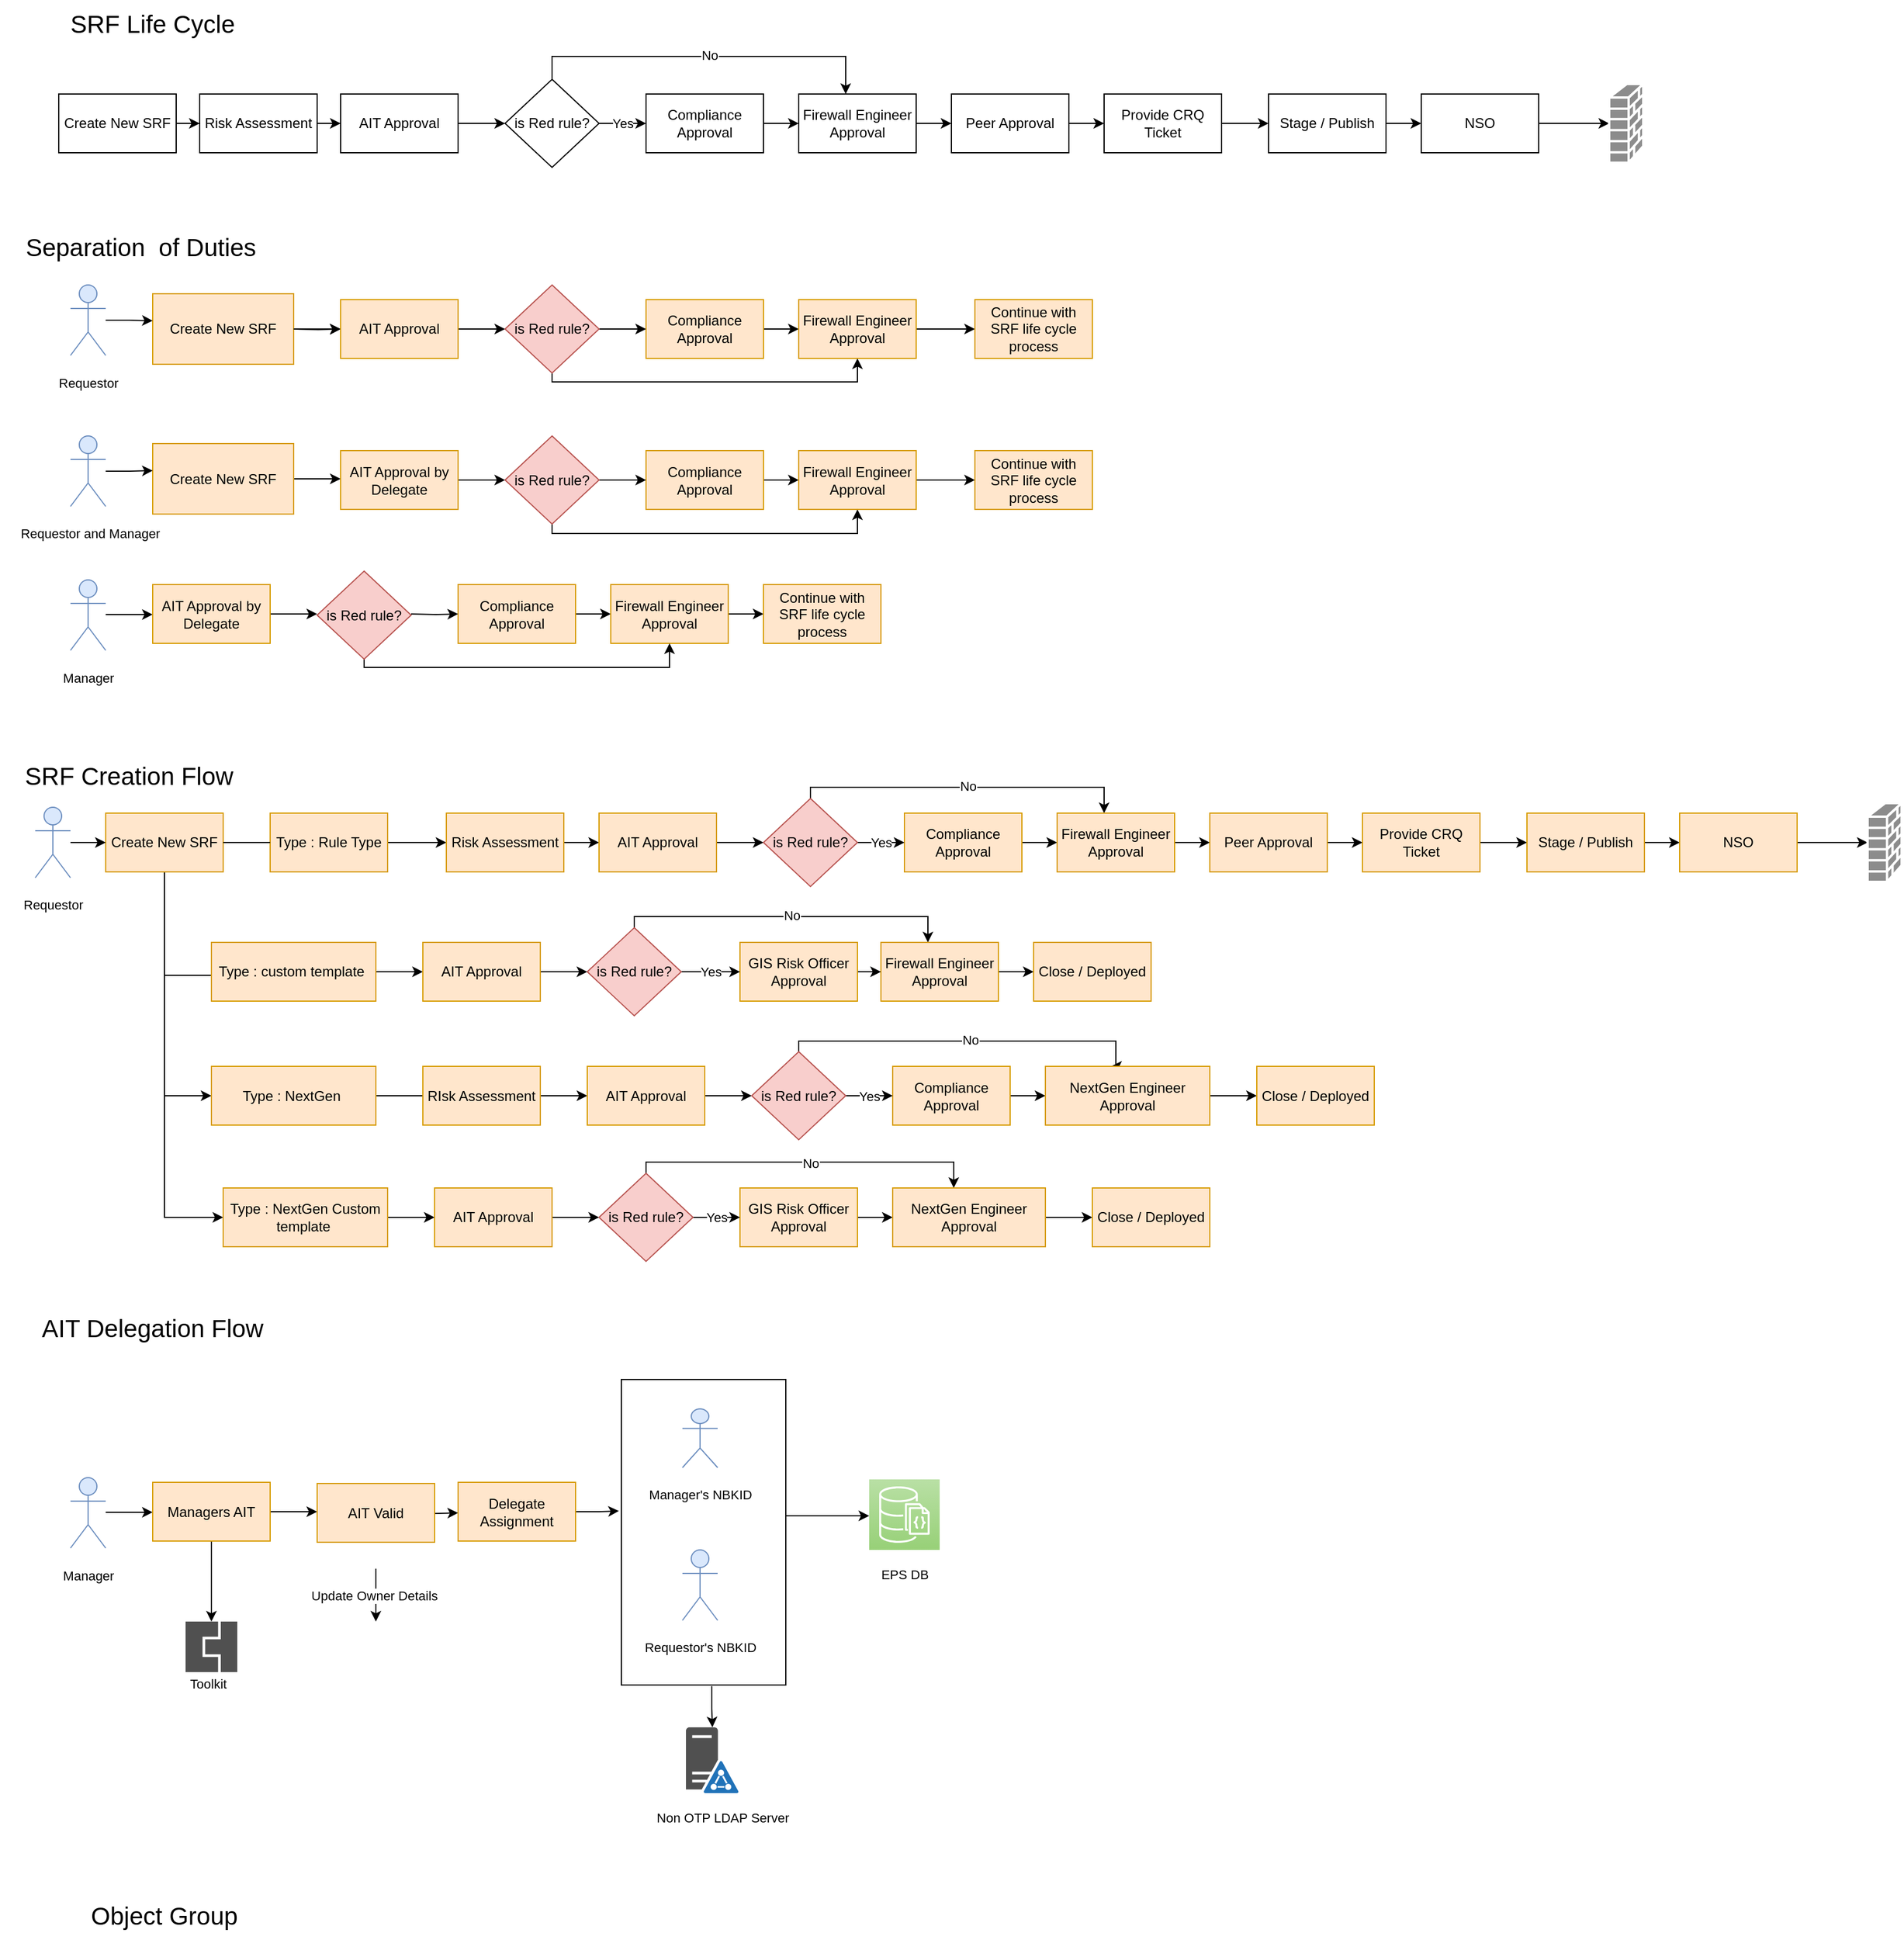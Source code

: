 <mxfile version="17.4.6" type="github">
  <diagram id="t3gU_UeMW9G3tFnKC1mk" name="Page-1">
    <mxGraphModel dx="1426" dy="689" grid="1" gridSize="10" guides="1" tooltips="1" connect="1" arrows="1" fold="1" page="1" pageScale="1" pageWidth="850" pageHeight="1100" math="0" shadow="0">
      <root>
        <mxCell id="0" />
        <mxCell id="1" parent="0" />
        <mxCell id="zmJZRS2p5SanOkIgBzwA-6" style="edgeStyle=orthogonalEdgeStyle;rounded=0;orthogonalLoop=1;jettySize=auto;html=1;" parent="1" source="zmJZRS2p5SanOkIgBzwA-1" target="zmJZRS2p5SanOkIgBzwA-2" edge="1">
          <mxGeometry relative="1" as="geometry" />
        </mxCell>
        <mxCell id="zmJZRS2p5SanOkIgBzwA-1" value="Create New SRF" style="rounded=0;whiteSpace=wrap;html=1;" parent="1" vertex="1">
          <mxGeometry x="60" y="160" width="100" height="50" as="geometry" />
        </mxCell>
        <mxCell id="zmJZRS2p5SanOkIgBzwA-7" style="edgeStyle=orthogonalEdgeStyle;rounded=0;orthogonalLoop=1;jettySize=auto;html=1;" parent="1" source="zmJZRS2p5SanOkIgBzwA-2" target="zmJZRS2p5SanOkIgBzwA-3" edge="1">
          <mxGeometry relative="1" as="geometry" />
        </mxCell>
        <mxCell id="zmJZRS2p5SanOkIgBzwA-2" value="Risk Assessment" style="rounded=0;whiteSpace=wrap;html=1;" parent="1" vertex="1">
          <mxGeometry x="180" y="160" width="100" height="50" as="geometry" />
        </mxCell>
        <mxCell id="zmJZRS2p5SanOkIgBzwA-8" style="edgeStyle=orthogonalEdgeStyle;rounded=0;orthogonalLoop=1;jettySize=auto;html=1;entryX=0;entryY=0.5;entryDx=0;entryDy=0;" parent="1" source="zmJZRS2p5SanOkIgBzwA-3" target="zmJZRS2p5SanOkIgBzwA-5" edge="1">
          <mxGeometry relative="1" as="geometry" />
        </mxCell>
        <mxCell id="zmJZRS2p5SanOkIgBzwA-3" value="AIT Approval" style="rounded=0;whiteSpace=wrap;html=1;" parent="1" vertex="1">
          <mxGeometry x="300" y="160" width="100" height="50" as="geometry" />
        </mxCell>
        <mxCell id="zmJZRS2p5SanOkIgBzwA-11" style="edgeStyle=orthogonalEdgeStyle;rounded=0;orthogonalLoop=1;jettySize=auto;html=1;entryX=0;entryY=0.5;entryDx=0;entryDy=0;" parent="1" source="zmJZRS2p5SanOkIgBzwA-4" target="zmJZRS2p5SanOkIgBzwA-10" edge="1">
          <mxGeometry relative="1" as="geometry" />
        </mxCell>
        <mxCell id="zmJZRS2p5SanOkIgBzwA-4" value="Compliance Approval" style="rounded=0;whiteSpace=wrap;html=1;" parent="1" vertex="1">
          <mxGeometry x="560" y="160" width="100" height="50" as="geometry" />
        </mxCell>
        <mxCell id="zmJZRS2p5SanOkIgBzwA-9" value="Yes" style="edgeStyle=orthogonalEdgeStyle;rounded=0;orthogonalLoop=1;jettySize=auto;html=1;entryX=0;entryY=0.5;entryDx=0;entryDy=0;" parent="1" source="zmJZRS2p5SanOkIgBzwA-5" target="zmJZRS2p5SanOkIgBzwA-4" edge="1">
          <mxGeometry relative="1" as="geometry" />
        </mxCell>
        <mxCell id="Q123pR5R-Ik9AYbAvbdh-17" style="edgeStyle=orthogonalEdgeStyle;rounded=0;orthogonalLoop=1;jettySize=auto;html=1;entryX=0.4;entryY=0;entryDx=0;entryDy=0;entryPerimeter=0;fontSize=11;" edge="1" parent="1" source="zmJZRS2p5SanOkIgBzwA-5" target="zmJZRS2p5SanOkIgBzwA-10">
          <mxGeometry relative="1" as="geometry">
            <Array as="points">
              <mxPoint x="480" y="128" />
              <mxPoint x="730" y="128" />
            </Array>
          </mxGeometry>
        </mxCell>
        <mxCell id="Q123pR5R-Ik9AYbAvbdh-18" value="No" style="edgeLabel;html=1;align=center;verticalAlign=middle;resizable=0;points=[];fontSize=11;" vertex="1" connectable="0" parent="Q123pR5R-Ik9AYbAvbdh-17">
          <mxGeometry x="0.012" y="1" relative="1" as="geometry">
            <mxPoint x="1" as="offset" />
          </mxGeometry>
        </mxCell>
        <mxCell id="zmJZRS2p5SanOkIgBzwA-5" value="is Red rule?" style="rhombus;whiteSpace=wrap;html=1;" parent="1" vertex="1">
          <mxGeometry x="440" y="147.5" width="80" height="75" as="geometry" />
        </mxCell>
        <mxCell id="zmJZRS2p5SanOkIgBzwA-13" style="edgeStyle=orthogonalEdgeStyle;rounded=0;orthogonalLoop=1;jettySize=auto;html=1;entryX=0;entryY=0.5;entryDx=0;entryDy=0;" parent="1" source="zmJZRS2p5SanOkIgBzwA-10" target="zmJZRS2p5SanOkIgBzwA-12" edge="1">
          <mxGeometry relative="1" as="geometry" />
        </mxCell>
        <mxCell id="zmJZRS2p5SanOkIgBzwA-10" value="Firewall Engineer Approval" style="rounded=0;whiteSpace=wrap;html=1;" parent="1" vertex="1">
          <mxGeometry x="690" y="160" width="100" height="50" as="geometry" />
        </mxCell>
        <mxCell id="zmJZRS2p5SanOkIgBzwA-19" style="edgeStyle=orthogonalEdgeStyle;rounded=0;orthogonalLoop=1;jettySize=auto;html=1;" parent="1" source="zmJZRS2p5SanOkIgBzwA-12" target="zmJZRS2p5SanOkIgBzwA-14" edge="1">
          <mxGeometry relative="1" as="geometry" />
        </mxCell>
        <mxCell id="zmJZRS2p5SanOkIgBzwA-12" value="Peer Approval" style="rounded=0;whiteSpace=wrap;html=1;" parent="1" vertex="1">
          <mxGeometry x="820" y="160" width="100" height="50" as="geometry" />
        </mxCell>
        <mxCell id="zmJZRS2p5SanOkIgBzwA-20" style="edgeStyle=orthogonalEdgeStyle;rounded=0;orthogonalLoop=1;jettySize=auto;html=1;entryX=0;entryY=0.5;entryDx=0;entryDy=0;" parent="1" source="zmJZRS2p5SanOkIgBzwA-14" target="zmJZRS2p5SanOkIgBzwA-15" edge="1">
          <mxGeometry relative="1" as="geometry" />
        </mxCell>
        <mxCell id="zmJZRS2p5SanOkIgBzwA-14" value="Provide CRQ Ticket" style="rounded=0;whiteSpace=wrap;html=1;" parent="1" vertex="1">
          <mxGeometry x="950" y="160" width="100" height="50" as="geometry" />
        </mxCell>
        <mxCell id="zmJZRS2p5SanOkIgBzwA-21" style="edgeStyle=orthogonalEdgeStyle;rounded=0;orthogonalLoop=1;jettySize=auto;html=1;" parent="1" source="zmJZRS2p5SanOkIgBzwA-15" target="zmJZRS2p5SanOkIgBzwA-16" edge="1">
          <mxGeometry relative="1" as="geometry" />
        </mxCell>
        <mxCell id="zmJZRS2p5SanOkIgBzwA-15" value="Stage / Publish" style="rounded=0;whiteSpace=wrap;html=1;" parent="1" vertex="1">
          <mxGeometry x="1090" y="160" width="100" height="50" as="geometry" />
        </mxCell>
        <mxCell id="zmJZRS2p5SanOkIgBzwA-18" style="edgeStyle=orthogonalEdgeStyle;rounded=0;orthogonalLoop=1;jettySize=auto;html=1;" parent="1" source="zmJZRS2p5SanOkIgBzwA-16" target="zmJZRS2p5SanOkIgBzwA-17" edge="1">
          <mxGeometry relative="1" as="geometry" />
        </mxCell>
        <mxCell id="zmJZRS2p5SanOkIgBzwA-16" value="NSO" style="rounded=0;whiteSpace=wrap;html=1;" parent="1" vertex="1">
          <mxGeometry x="1220" y="160" width="100" height="50" as="geometry" />
        </mxCell>
        <mxCell id="zmJZRS2p5SanOkIgBzwA-17" value="" style="shape=mxgraph.cisco.security.firewall;sketch=0;html=1;pointerEvents=1;dashed=0;fillColor=#8C8C8C;strokeColor=#ffffff;strokeWidth=2;verticalLabelPosition=bottom;verticalAlign=top;align=center;outlineConnect=0;" parent="1" vertex="1">
          <mxGeometry x="1380" y="151.5" width="29" height="67" as="geometry" />
        </mxCell>
        <mxCell id="Q123pR5R-Ik9AYbAvbdh-16" style="edgeStyle=orthogonalEdgeStyle;rounded=0;orthogonalLoop=1;jettySize=auto;html=1;fontSize=11;" edge="1" parent="1" source="Q123pR5R-Ik9AYbAvbdh-1">
          <mxGeometry relative="1" as="geometry">
            <mxPoint x="300" y="360" as="targetPoint" />
          </mxGeometry>
        </mxCell>
        <mxCell id="Q123pR5R-Ik9AYbAvbdh-1" value="Create New SRF" style="rounded=0;whiteSpace=wrap;html=1;fillColor=#ffe6cc;strokeColor=#d79b00;" vertex="1" parent="1">
          <mxGeometry x="140" y="330" width="120" height="60" as="geometry" />
        </mxCell>
        <mxCell id="Q123pR5R-Ik9AYbAvbdh-2" value="Separation&amp;nbsp; of Duties" style="text;html=1;strokeColor=none;fillColor=none;align=center;verticalAlign=middle;whiteSpace=wrap;rounded=0;fontSize=21;" vertex="1" parent="1">
          <mxGeometry x="20" y="270" width="220" height="40" as="geometry" />
        </mxCell>
        <mxCell id="Q123pR5R-Ik9AYbAvbdh-6" style="edgeStyle=orthogonalEdgeStyle;rounded=0;orthogonalLoop=1;jettySize=auto;html=1;entryX=0;entryY=0.383;entryDx=0;entryDy=0;entryPerimeter=0;fontSize=11;" edge="1" parent="1" source="Q123pR5R-Ik9AYbAvbdh-3" target="Q123pR5R-Ik9AYbAvbdh-1">
          <mxGeometry relative="1" as="geometry" />
        </mxCell>
        <mxCell id="Q123pR5R-Ik9AYbAvbdh-3" value="&lt;font style=&quot;font-size: 11px&quot;&gt;Requestor&lt;/font&gt;" style="shape=umlActor;verticalLabelPosition=bottom;verticalAlign=top;html=1;outlineConnect=0;fontSize=21;fillColor=#dae8fc;strokeColor=#6c8ebf;" vertex="1" parent="1">
          <mxGeometry x="70" y="322.5" width="30" height="60" as="geometry" />
        </mxCell>
        <mxCell id="Q123pR5R-Ik9AYbAvbdh-15" style="edgeStyle=orthogonalEdgeStyle;rounded=0;orthogonalLoop=1;jettySize=auto;html=1;entryX=0;entryY=0.5;entryDx=0;entryDy=0;fontSize=11;" edge="1" parent="1" target="Q123pR5R-Ik9AYbAvbdh-9">
          <mxGeometry relative="1" as="geometry">
            <mxPoint x="260" y="360" as="sourcePoint" />
          </mxGeometry>
        </mxCell>
        <mxCell id="Q123pR5R-Ik9AYbAvbdh-8" style="edgeStyle=orthogonalEdgeStyle;rounded=0;orthogonalLoop=1;jettySize=auto;html=1;entryX=0;entryY=0.5;entryDx=0;entryDy=0;" edge="1" parent="1" source="Q123pR5R-Ik9AYbAvbdh-9" target="Q123pR5R-Ik9AYbAvbdh-13">
          <mxGeometry relative="1" as="geometry" />
        </mxCell>
        <mxCell id="Q123pR5R-Ik9AYbAvbdh-9" value="AIT Approval" style="rounded=0;whiteSpace=wrap;html=1;fillColor=#ffe6cc;strokeColor=#d79b00;" vertex="1" parent="1">
          <mxGeometry x="300" y="335" width="100" height="50" as="geometry" />
        </mxCell>
        <mxCell id="Q123pR5R-Ik9AYbAvbdh-10" style="edgeStyle=orthogonalEdgeStyle;rounded=0;orthogonalLoop=1;jettySize=auto;html=1;entryX=0;entryY=0.5;entryDx=0;entryDy=0;" edge="1" parent="1" source="Q123pR5R-Ik9AYbAvbdh-11" target="Q123pR5R-Ik9AYbAvbdh-14">
          <mxGeometry relative="1" as="geometry" />
        </mxCell>
        <mxCell id="Q123pR5R-Ik9AYbAvbdh-11" value="Compliance Approval" style="rounded=0;whiteSpace=wrap;html=1;fillColor=#ffe6cc;strokeColor=#d79b00;" vertex="1" parent="1">
          <mxGeometry x="560" y="335" width="100" height="50" as="geometry" />
        </mxCell>
        <mxCell id="Q123pR5R-Ik9AYbAvbdh-12" style="edgeStyle=orthogonalEdgeStyle;rounded=0;orthogonalLoop=1;jettySize=auto;html=1;entryX=0;entryY=0.5;entryDx=0;entryDy=0;" edge="1" parent="1" source="Q123pR5R-Ik9AYbAvbdh-13" target="Q123pR5R-Ik9AYbAvbdh-11">
          <mxGeometry relative="1" as="geometry" />
        </mxCell>
        <mxCell id="Q123pR5R-Ik9AYbAvbdh-56" style="edgeStyle=orthogonalEdgeStyle;rounded=0;orthogonalLoop=1;jettySize=auto;html=1;entryX=0.5;entryY=1;entryDx=0;entryDy=0;fontSize=11;" edge="1" parent="1" source="Q123pR5R-Ik9AYbAvbdh-13" target="Q123pR5R-Ik9AYbAvbdh-14">
          <mxGeometry relative="1" as="geometry">
            <Array as="points">
              <mxPoint x="480" y="405" />
              <mxPoint x="740" y="405" />
            </Array>
          </mxGeometry>
        </mxCell>
        <mxCell id="Q123pR5R-Ik9AYbAvbdh-13" value="is Red rule?" style="rhombus;whiteSpace=wrap;html=1;fillColor=#f8cecc;strokeColor=#b85450;" vertex="1" parent="1">
          <mxGeometry x="440" y="322.5" width="80" height="75" as="geometry" />
        </mxCell>
        <mxCell id="Q123pR5R-Ik9AYbAvbdh-21" value="" style="edgeStyle=orthogonalEdgeStyle;rounded=0;orthogonalLoop=1;jettySize=auto;html=1;fontSize=11;" edge="1" parent="1" source="Q123pR5R-Ik9AYbAvbdh-14" target="Q123pR5R-Ik9AYbAvbdh-20">
          <mxGeometry relative="1" as="geometry" />
        </mxCell>
        <mxCell id="Q123pR5R-Ik9AYbAvbdh-14" value="Firewall Engineer Approval" style="rounded=0;whiteSpace=wrap;html=1;fillColor=#ffe6cc;strokeColor=#d79b00;" vertex="1" parent="1">
          <mxGeometry x="690" y="335" width="100" height="50" as="geometry" />
        </mxCell>
        <mxCell id="Q123pR5R-Ik9AYbAvbdh-20" value="Continue with SRF life cycle process" style="whiteSpace=wrap;html=1;rounded=0;fillColor=#ffe6cc;strokeColor=#d79b00;" vertex="1" parent="1">
          <mxGeometry x="840" y="335" width="100" height="50" as="geometry" />
        </mxCell>
        <mxCell id="Q123pR5R-Ik9AYbAvbdh-22" style="edgeStyle=orthogonalEdgeStyle;rounded=0;orthogonalLoop=1;jettySize=auto;html=1;fontSize=11;" edge="1" parent="1" source="Q123pR5R-Ik9AYbAvbdh-23">
          <mxGeometry relative="1" as="geometry">
            <mxPoint x="300" y="487.5" as="targetPoint" />
          </mxGeometry>
        </mxCell>
        <mxCell id="Q123pR5R-Ik9AYbAvbdh-23" value="Create New SRF" style="rounded=0;whiteSpace=wrap;html=1;fillColor=#ffe6cc;strokeColor=#d79b00;" vertex="1" parent="1">
          <mxGeometry x="140" y="457.5" width="120" height="60" as="geometry" />
        </mxCell>
        <mxCell id="Q123pR5R-Ik9AYbAvbdh-24" style="edgeStyle=orthogonalEdgeStyle;rounded=0;orthogonalLoop=1;jettySize=auto;html=1;entryX=0;entryY=0.383;entryDx=0;entryDy=0;entryPerimeter=0;fontSize=11;" edge="1" parent="1" source="Q123pR5R-Ik9AYbAvbdh-25" target="Q123pR5R-Ik9AYbAvbdh-23">
          <mxGeometry relative="1" as="geometry" />
        </mxCell>
        <mxCell id="Q123pR5R-Ik9AYbAvbdh-25" value="&lt;span style=&quot;font-size: 11px&quot;&gt;&amp;nbsp;Requestor and&amp;nbsp;Manager&lt;/span&gt;" style="shape=umlActor;verticalLabelPosition=bottom;verticalAlign=top;html=1;outlineConnect=0;fontSize=21;fillColor=#dae8fc;strokeColor=#6c8ebf;" vertex="1" parent="1">
          <mxGeometry x="70" y="451" width="30" height="60" as="geometry" />
        </mxCell>
        <mxCell id="Q123pR5R-Ik9AYbAvbdh-28" style="edgeStyle=orthogonalEdgeStyle;rounded=0;orthogonalLoop=1;jettySize=auto;html=1;entryX=0;entryY=0.5;entryDx=0;entryDy=0;" edge="1" parent="1" source="Q123pR5R-Ik9AYbAvbdh-29" target="Q123pR5R-Ik9AYbAvbdh-33">
          <mxGeometry relative="1" as="geometry" />
        </mxCell>
        <mxCell id="Q123pR5R-Ik9AYbAvbdh-29" value="AIT Approval by Delegate" style="rounded=0;whiteSpace=wrap;html=1;fillColor=#ffe6cc;strokeColor=#d79b00;" vertex="1" parent="1">
          <mxGeometry x="300" y="463.5" width="100" height="50" as="geometry" />
        </mxCell>
        <mxCell id="Q123pR5R-Ik9AYbAvbdh-30" style="edgeStyle=orthogonalEdgeStyle;rounded=0;orthogonalLoop=1;jettySize=auto;html=1;entryX=0;entryY=0.5;entryDx=0;entryDy=0;" edge="1" parent="1" source="Q123pR5R-Ik9AYbAvbdh-31" target="Q123pR5R-Ik9AYbAvbdh-35">
          <mxGeometry relative="1" as="geometry" />
        </mxCell>
        <mxCell id="Q123pR5R-Ik9AYbAvbdh-31" value="Compliance Approval" style="rounded=0;whiteSpace=wrap;html=1;fillColor=#ffe6cc;strokeColor=#d79b00;" vertex="1" parent="1">
          <mxGeometry x="560" y="463.5" width="100" height="50" as="geometry" />
        </mxCell>
        <mxCell id="Q123pR5R-Ik9AYbAvbdh-32" style="edgeStyle=orthogonalEdgeStyle;rounded=0;orthogonalLoop=1;jettySize=auto;html=1;entryX=0;entryY=0.5;entryDx=0;entryDy=0;" edge="1" parent="1" source="Q123pR5R-Ik9AYbAvbdh-33" target="Q123pR5R-Ik9AYbAvbdh-31">
          <mxGeometry relative="1" as="geometry" />
        </mxCell>
        <mxCell id="Q123pR5R-Ik9AYbAvbdh-57" style="edgeStyle=orthogonalEdgeStyle;rounded=0;orthogonalLoop=1;jettySize=auto;html=1;entryX=0.5;entryY=1;entryDx=0;entryDy=0;fontSize=11;" edge="1" parent="1" source="Q123pR5R-Ik9AYbAvbdh-33" target="Q123pR5R-Ik9AYbAvbdh-35">
          <mxGeometry relative="1" as="geometry">
            <Array as="points">
              <mxPoint x="480" y="534" />
              <mxPoint x="740" y="534" />
            </Array>
          </mxGeometry>
        </mxCell>
        <mxCell id="Q123pR5R-Ik9AYbAvbdh-33" value="is Red rule?" style="rhombus;whiteSpace=wrap;html=1;fillColor=#f8cecc;strokeColor=#b85450;" vertex="1" parent="1">
          <mxGeometry x="440" y="451" width="80" height="75" as="geometry" />
        </mxCell>
        <mxCell id="Q123pR5R-Ik9AYbAvbdh-34" value="" style="edgeStyle=orthogonalEdgeStyle;rounded=0;orthogonalLoop=1;jettySize=auto;html=1;fontSize=11;" edge="1" parent="1" source="Q123pR5R-Ik9AYbAvbdh-35" target="Q123pR5R-Ik9AYbAvbdh-36">
          <mxGeometry relative="1" as="geometry" />
        </mxCell>
        <mxCell id="Q123pR5R-Ik9AYbAvbdh-35" value="Firewall Engineer Approval" style="rounded=0;whiteSpace=wrap;html=1;fillColor=#ffe6cc;strokeColor=#d79b00;" vertex="1" parent="1">
          <mxGeometry x="690" y="463.5" width="100" height="50" as="geometry" />
        </mxCell>
        <mxCell id="Q123pR5R-Ik9AYbAvbdh-36" value="Continue with SRF life cycle process" style="whiteSpace=wrap;html=1;rounded=0;fillColor=#ffe6cc;strokeColor=#d79b00;" vertex="1" parent="1">
          <mxGeometry x="840" y="463.5" width="100" height="50" as="geometry" />
        </mxCell>
        <mxCell id="Q123pR5R-Ik9AYbAvbdh-43" style="edgeStyle=orthogonalEdgeStyle;rounded=0;orthogonalLoop=1;jettySize=auto;html=1;entryX=0;entryY=0.383;entryDx=0;entryDy=0;entryPerimeter=0;fontSize=11;" edge="1" parent="1" source="Q123pR5R-Ik9AYbAvbdh-44">
          <mxGeometry relative="1" as="geometry">
            <mxPoint x="140" y="602.98" as="targetPoint" />
          </mxGeometry>
        </mxCell>
        <mxCell id="Q123pR5R-Ik9AYbAvbdh-44" value="&lt;span style=&quot;font-size: 11px&quot;&gt;Manager&lt;/span&gt;" style="shape=umlActor;verticalLabelPosition=bottom;verticalAlign=top;html=1;outlineConnect=0;fontSize=21;fillColor=#dae8fc;strokeColor=#6c8ebf;" vertex="1" parent="1">
          <mxGeometry x="70" y="573.5" width="30" height="60" as="geometry" />
        </mxCell>
        <mxCell id="Q123pR5R-Ik9AYbAvbdh-47" style="edgeStyle=orthogonalEdgeStyle;rounded=0;orthogonalLoop=1;jettySize=auto;html=1;entryX=0;entryY=0.5;entryDx=0;entryDy=0;" edge="1" parent="1" source="Q123pR5R-Ik9AYbAvbdh-48">
          <mxGeometry relative="1" as="geometry">
            <mxPoint x="280" y="602.5" as="targetPoint" />
          </mxGeometry>
        </mxCell>
        <mxCell id="Q123pR5R-Ik9AYbAvbdh-48" value="AIT Approval by Delegate" style="rounded=0;whiteSpace=wrap;html=1;fillColor=#ffe6cc;strokeColor=#d79b00;" vertex="1" parent="1">
          <mxGeometry x="140" y="577.5" width="100" height="50" as="geometry" />
        </mxCell>
        <mxCell id="Q123pR5R-Ik9AYbAvbdh-49" style="edgeStyle=orthogonalEdgeStyle;rounded=0;orthogonalLoop=1;jettySize=auto;html=1;entryX=0;entryY=0.5;entryDx=0;entryDy=0;" edge="1" parent="1" source="Q123pR5R-Ik9AYbAvbdh-50" target="Q123pR5R-Ik9AYbAvbdh-53">
          <mxGeometry relative="1" as="geometry" />
        </mxCell>
        <mxCell id="Q123pR5R-Ik9AYbAvbdh-50" value="Compliance Approval" style="rounded=0;whiteSpace=wrap;html=1;fillColor=#ffe6cc;strokeColor=#d79b00;" vertex="1" parent="1">
          <mxGeometry x="400" y="577.5" width="100" height="50" as="geometry" />
        </mxCell>
        <mxCell id="Q123pR5R-Ik9AYbAvbdh-51" style="edgeStyle=orthogonalEdgeStyle;rounded=0;orthogonalLoop=1;jettySize=auto;html=1;entryX=0;entryY=0.5;entryDx=0;entryDy=0;" edge="1" parent="1" target="Q123pR5R-Ik9AYbAvbdh-50">
          <mxGeometry relative="1" as="geometry">
            <mxPoint x="360" y="602.5" as="sourcePoint" />
          </mxGeometry>
        </mxCell>
        <mxCell id="Q123pR5R-Ik9AYbAvbdh-52" value="" style="edgeStyle=orthogonalEdgeStyle;rounded=0;orthogonalLoop=1;jettySize=auto;html=1;fontSize=11;" edge="1" parent="1" source="Q123pR5R-Ik9AYbAvbdh-53" target="Q123pR5R-Ik9AYbAvbdh-54">
          <mxGeometry relative="1" as="geometry" />
        </mxCell>
        <mxCell id="Q123pR5R-Ik9AYbAvbdh-53" value="Firewall Engineer Approval" style="rounded=0;whiteSpace=wrap;html=1;fillColor=#ffe6cc;strokeColor=#d79b00;" vertex="1" parent="1">
          <mxGeometry x="530" y="577.5" width="100" height="50" as="geometry" />
        </mxCell>
        <mxCell id="Q123pR5R-Ik9AYbAvbdh-54" value="Continue with SRF life cycle process" style="whiteSpace=wrap;html=1;rounded=0;fillColor=#ffe6cc;strokeColor=#d79b00;" vertex="1" parent="1">
          <mxGeometry x="660" y="577.5" width="100" height="50" as="geometry" />
        </mxCell>
        <mxCell id="Q123pR5R-Ik9AYbAvbdh-58" style="edgeStyle=orthogonalEdgeStyle;rounded=0;orthogonalLoop=1;jettySize=auto;html=1;entryX=0.5;entryY=1;entryDx=0;entryDy=0;fontSize=11;" edge="1" parent="1" source="Q123pR5R-Ik9AYbAvbdh-55" target="Q123pR5R-Ik9AYbAvbdh-53">
          <mxGeometry relative="1" as="geometry">
            <Array as="points">
              <mxPoint x="320" y="648" />
              <mxPoint x="580" y="648" />
            </Array>
          </mxGeometry>
        </mxCell>
        <mxCell id="Q123pR5R-Ik9AYbAvbdh-55" value="is Red rule?" style="rhombus;whiteSpace=wrap;html=1;fillColor=#f8cecc;strokeColor=#b85450;" vertex="1" parent="1">
          <mxGeometry x="280" y="566" width="80" height="75" as="geometry" />
        </mxCell>
        <mxCell id="Q123pR5R-Ik9AYbAvbdh-59" style="edgeStyle=orthogonalEdgeStyle;rounded=0;orthogonalLoop=1;jettySize=auto;html=1;startArrow=none;" edge="1" parent="1" source="Q123pR5R-Ik9AYbAvbdh-85" target="Q123pR5R-Ik9AYbAvbdh-62">
          <mxGeometry relative="1" as="geometry" />
        </mxCell>
        <mxCell id="Q123pR5R-Ik9AYbAvbdh-88" style="edgeStyle=orthogonalEdgeStyle;rounded=0;orthogonalLoop=1;jettySize=auto;html=1;entryX=0;entryY=0.5;entryDx=0;entryDy=0;fontSize=11;" edge="1" parent="1" source="Q123pR5R-Ik9AYbAvbdh-60" target="Q123pR5R-Ik9AYbAvbdh-87">
          <mxGeometry relative="1" as="geometry">
            <Array as="points">
              <mxPoint x="150" y="910" />
              <mxPoint x="230" y="910" />
            </Array>
          </mxGeometry>
        </mxCell>
        <mxCell id="Q123pR5R-Ik9AYbAvbdh-125" style="edgeStyle=orthogonalEdgeStyle;rounded=0;orthogonalLoop=1;jettySize=auto;html=1;entryX=0;entryY=0.5;entryDx=0;entryDy=0;fontSize=11;" edge="1" parent="1" source="Q123pR5R-Ik9AYbAvbdh-60" target="Q123pR5R-Ik9AYbAvbdh-111">
          <mxGeometry relative="1" as="geometry" />
        </mxCell>
        <mxCell id="Q123pR5R-Ik9AYbAvbdh-139" style="edgeStyle=orthogonalEdgeStyle;rounded=0;orthogonalLoop=1;jettySize=auto;html=1;entryX=0;entryY=0.5;entryDx=0;entryDy=0;fontSize=11;" edge="1" parent="1" source="Q123pR5R-Ik9AYbAvbdh-60" target="Q123pR5R-Ik9AYbAvbdh-127">
          <mxGeometry relative="1" as="geometry" />
        </mxCell>
        <mxCell id="Q123pR5R-Ik9AYbAvbdh-60" value="Create New SRF" style="rounded=0;whiteSpace=wrap;html=1;fillColor=#ffe6cc;strokeColor=#d79b00;" vertex="1" parent="1">
          <mxGeometry x="100" y="772" width="100" height="50" as="geometry" />
        </mxCell>
        <mxCell id="Q123pR5R-Ik9AYbAvbdh-61" style="edgeStyle=orthogonalEdgeStyle;rounded=0;orthogonalLoop=1;jettySize=auto;html=1;" edge="1" parent="1" source="Q123pR5R-Ik9AYbAvbdh-62" target="Q123pR5R-Ik9AYbAvbdh-64">
          <mxGeometry relative="1" as="geometry" />
        </mxCell>
        <mxCell id="Q123pR5R-Ik9AYbAvbdh-62" value="Risk Assessment" style="rounded=0;whiteSpace=wrap;html=1;fillColor=#ffe6cc;strokeColor=#d79b00;" vertex="1" parent="1">
          <mxGeometry x="390" y="772" width="100" height="50" as="geometry" />
        </mxCell>
        <mxCell id="Q123pR5R-Ik9AYbAvbdh-63" style="edgeStyle=orthogonalEdgeStyle;rounded=0;orthogonalLoop=1;jettySize=auto;html=1;entryX=0;entryY=0.5;entryDx=0;entryDy=0;" edge="1" parent="1" source="Q123pR5R-Ik9AYbAvbdh-64" target="Q123pR5R-Ik9AYbAvbdh-70">
          <mxGeometry relative="1" as="geometry" />
        </mxCell>
        <mxCell id="Q123pR5R-Ik9AYbAvbdh-64" value="AIT Approval" style="rounded=0;whiteSpace=wrap;html=1;fillColor=#ffe6cc;strokeColor=#d79b00;" vertex="1" parent="1">
          <mxGeometry x="520" y="772" width="100" height="50" as="geometry" />
        </mxCell>
        <mxCell id="Q123pR5R-Ik9AYbAvbdh-65" style="edgeStyle=orthogonalEdgeStyle;rounded=0;orthogonalLoop=1;jettySize=auto;html=1;entryX=0;entryY=0.5;entryDx=0;entryDy=0;" edge="1" parent="1" source="Q123pR5R-Ik9AYbAvbdh-66" target="Q123pR5R-Ik9AYbAvbdh-72">
          <mxGeometry relative="1" as="geometry" />
        </mxCell>
        <mxCell id="Q123pR5R-Ik9AYbAvbdh-66" value="Compliance Approval" style="rounded=0;whiteSpace=wrap;html=1;fillColor=#ffe6cc;strokeColor=#d79b00;" vertex="1" parent="1">
          <mxGeometry x="780" y="772" width="100" height="50" as="geometry" />
        </mxCell>
        <mxCell id="Q123pR5R-Ik9AYbAvbdh-67" value="Yes" style="edgeStyle=orthogonalEdgeStyle;rounded=0;orthogonalLoop=1;jettySize=auto;html=1;entryX=0;entryY=0.5;entryDx=0;entryDy=0;" edge="1" parent="1" source="Q123pR5R-Ik9AYbAvbdh-70" target="Q123pR5R-Ik9AYbAvbdh-66">
          <mxGeometry relative="1" as="geometry" />
        </mxCell>
        <mxCell id="Q123pR5R-Ik9AYbAvbdh-68" style="edgeStyle=orthogonalEdgeStyle;rounded=0;orthogonalLoop=1;jettySize=auto;html=1;entryX=0.4;entryY=0;entryDx=0;entryDy=0;entryPerimeter=0;fontSize=11;" edge="1" parent="1" source="Q123pR5R-Ik9AYbAvbdh-70" target="Q123pR5R-Ik9AYbAvbdh-72">
          <mxGeometry relative="1" as="geometry">
            <Array as="points">
              <mxPoint x="700" y="750" />
              <mxPoint x="950" y="750" />
            </Array>
          </mxGeometry>
        </mxCell>
        <mxCell id="Q123pR5R-Ik9AYbAvbdh-69" value="No" style="edgeLabel;html=1;align=center;verticalAlign=middle;resizable=0;points=[];fontSize=11;" vertex="1" connectable="0" parent="Q123pR5R-Ik9AYbAvbdh-68">
          <mxGeometry x="0.012" y="1" relative="1" as="geometry">
            <mxPoint x="1" as="offset" />
          </mxGeometry>
        </mxCell>
        <mxCell id="Q123pR5R-Ik9AYbAvbdh-70" value="is Red rule?" style="rhombus;whiteSpace=wrap;html=1;fillColor=#f8cecc;strokeColor=#b85450;" vertex="1" parent="1">
          <mxGeometry x="660" y="759.5" width="80" height="75" as="geometry" />
        </mxCell>
        <mxCell id="Q123pR5R-Ik9AYbAvbdh-71" style="edgeStyle=orthogonalEdgeStyle;rounded=0;orthogonalLoop=1;jettySize=auto;html=1;entryX=0;entryY=0.5;entryDx=0;entryDy=0;" edge="1" parent="1" source="Q123pR5R-Ik9AYbAvbdh-72" target="Q123pR5R-Ik9AYbAvbdh-74">
          <mxGeometry relative="1" as="geometry" />
        </mxCell>
        <mxCell id="Q123pR5R-Ik9AYbAvbdh-72" value="Firewall Engineer Approval" style="rounded=0;whiteSpace=wrap;html=1;fillColor=#ffe6cc;strokeColor=#d79b00;" vertex="1" parent="1">
          <mxGeometry x="910" y="772" width="100" height="50" as="geometry" />
        </mxCell>
        <mxCell id="Q123pR5R-Ik9AYbAvbdh-73" style="edgeStyle=orthogonalEdgeStyle;rounded=0;orthogonalLoop=1;jettySize=auto;html=1;" edge="1" parent="1" source="Q123pR5R-Ik9AYbAvbdh-74" target="Q123pR5R-Ik9AYbAvbdh-76">
          <mxGeometry relative="1" as="geometry" />
        </mxCell>
        <mxCell id="Q123pR5R-Ik9AYbAvbdh-74" value="Peer Approval" style="rounded=0;whiteSpace=wrap;html=1;fillColor=#ffe6cc;strokeColor=#d79b00;" vertex="1" parent="1">
          <mxGeometry x="1040" y="772" width="100" height="50" as="geometry" />
        </mxCell>
        <mxCell id="Q123pR5R-Ik9AYbAvbdh-75" style="edgeStyle=orthogonalEdgeStyle;rounded=0;orthogonalLoop=1;jettySize=auto;html=1;entryX=0;entryY=0.5;entryDx=0;entryDy=0;" edge="1" parent="1" source="Q123pR5R-Ik9AYbAvbdh-76" target="Q123pR5R-Ik9AYbAvbdh-78">
          <mxGeometry relative="1" as="geometry" />
        </mxCell>
        <mxCell id="Q123pR5R-Ik9AYbAvbdh-76" value="Provide CRQ Ticket" style="rounded=0;whiteSpace=wrap;html=1;fillColor=#ffe6cc;strokeColor=#d79b00;" vertex="1" parent="1">
          <mxGeometry x="1170" y="772" width="100" height="50" as="geometry" />
        </mxCell>
        <mxCell id="Q123pR5R-Ik9AYbAvbdh-77" style="edgeStyle=orthogonalEdgeStyle;rounded=0;orthogonalLoop=1;jettySize=auto;html=1;" edge="1" parent="1" source="Q123pR5R-Ik9AYbAvbdh-78" target="Q123pR5R-Ik9AYbAvbdh-80">
          <mxGeometry relative="1" as="geometry" />
        </mxCell>
        <mxCell id="Q123pR5R-Ik9AYbAvbdh-78" value="Stage / Publish" style="rounded=0;whiteSpace=wrap;html=1;fillColor=#ffe6cc;strokeColor=#d79b00;" vertex="1" parent="1">
          <mxGeometry x="1310" y="772" width="100" height="50" as="geometry" />
        </mxCell>
        <mxCell id="Q123pR5R-Ik9AYbAvbdh-79" style="edgeStyle=orthogonalEdgeStyle;rounded=0;orthogonalLoop=1;jettySize=auto;html=1;" edge="1" parent="1" source="Q123pR5R-Ik9AYbAvbdh-80" target="Q123pR5R-Ik9AYbAvbdh-81">
          <mxGeometry relative="1" as="geometry" />
        </mxCell>
        <mxCell id="Q123pR5R-Ik9AYbAvbdh-80" value="NSO" style="rounded=0;whiteSpace=wrap;html=1;fillColor=#ffe6cc;strokeColor=#d79b00;" vertex="1" parent="1">
          <mxGeometry x="1440" y="772" width="100" height="50" as="geometry" />
        </mxCell>
        <mxCell id="Q123pR5R-Ik9AYbAvbdh-81" value="" style="shape=mxgraph.cisco.security.firewall;sketch=0;html=1;pointerEvents=1;dashed=0;fillColor=#8C8C8C;strokeColor=#ffffff;strokeWidth=2;verticalLabelPosition=bottom;verticalAlign=top;align=center;outlineConnect=0;" vertex="1" parent="1">
          <mxGeometry x="1600" y="763.5" width="29" height="67" as="geometry" />
        </mxCell>
        <mxCell id="Q123pR5R-Ik9AYbAvbdh-82" value="SRF Creation Flow" style="text;html=1;strokeColor=none;fillColor=none;align=center;verticalAlign=middle;whiteSpace=wrap;rounded=0;fontSize=21;" vertex="1" parent="1">
          <mxGeometry x="10" y="719.5" width="220" height="40" as="geometry" />
        </mxCell>
        <mxCell id="Q123pR5R-Ik9AYbAvbdh-84" style="edgeStyle=orthogonalEdgeStyle;rounded=0;orthogonalLoop=1;jettySize=auto;html=1;entryX=0;entryY=0.5;entryDx=0;entryDy=0;fontSize=11;" edge="1" parent="1" source="Q123pR5R-Ik9AYbAvbdh-83" target="Q123pR5R-Ik9AYbAvbdh-60">
          <mxGeometry relative="1" as="geometry" />
        </mxCell>
        <mxCell id="Q123pR5R-Ik9AYbAvbdh-83" value="&lt;span style=&quot;font-size: 11px&quot;&gt;Requestor&lt;/span&gt;" style="shape=umlActor;verticalLabelPosition=bottom;verticalAlign=top;html=1;outlineConnect=0;fontSize=21;fillColor=#dae8fc;strokeColor=#6c8ebf;" vertex="1" parent="1">
          <mxGeometry x="40" y="767" width="30" height="60" as="geometry" />
        </mxCell>
        <mxCell id="Q123pR5R-Ik9AYbAvbdh-85" value="Type : Rule Type" style="rounded=0;whiteSpace=wrap;html=1;fillColor=#ffe6cc;strokeColor=#d79b00;" vertex="1" parent="1">
          <mxGeometry x="240" y="772" width="100" height="50" as="geometry" />
        </mxCell>
        <mxCell id="Q123pR5R-Ik9AYbAvbdh-86" value="" style="edgeStyle=orthogonalEdgeStyle;rounded=0;orthogonalLoop=1;jettySize=auto;html=1;endArrow=none;" edge="1" parent="1" source="Q123pR5R-Ik9AYbAvbdh-60" target="Q123pR5R-Ik9AYbAvbdh-85">
          <mxGeometry relative="1" as="geometry">
            <mxPoint x="200" y="797" as="sourcePoint" />
            <mxPoint x="390" y="797" as="targetPoint" />
          </mxGeometry>
        </mxCell>
        <mxCell id="Q123pR5R-Ik9AYbAvbdh-109" style="edgeStyle=orthogonalEdgeStyle;rounded=0;orthogonalLoop=1;jettySize=auto;html=1;entryX=0;entryY=0.5;entryDx=0;entryDy=0;fontSize=11;" edge="1" parent="1" source="Q123pR5R-Ik9AYbAvbdh-87" target="Q123pR5R-Ik9AYbAvbdh-90">
          <mxGeometry relative="1" as="geometry" />
        </mxCell>
        <mxCell id="Q123pR5R-Ik9AYbAvbdh-87" value="Type : custom template&amp;nbsp;" style="rounded=0;whiteSpace=wrap;html=1;fillColor=#ffe6cc;strokeColor=#d79b00;" vertex="1" parent="1">
          <mxGeometry x="190" y="882" width="140" height="50" as="geometry" />
        </mxCell>
        <mxCell id="Q123pR5R-Ik9AYbAvbdh-89" style="edgeStyle=orthogonalEdgeStyle;rounded=0;orthogonalLoop=1;jettySize=auto;html=1;entryX=0;entryY=0.5;entryDx=0;entryDy=0;" edge="1" parent="1" source="Q123pR5R-Ik9AYbAvbdh-90" target="Q123pR5R-Ik9AYbAvbdh-96">
          <mxGeometry relative="1" as="geometry" />
        </mxCell>
        <mxCell id="Q123pR5R-Ik9AYbAvbdh-90" value="AIT Approval" style="rounded=0;whiteSpace=wrap;html=1;fillColor=#ffe6cc;strokeColor=#d79b00;" vertex="1" parent="1">
          <mxGeometry x="370" y="882" width="100" height="50" as="geometry" />
        </mxCell>
        <mxCell id="Q123pR5R-Ik9AYbAvbdh-91" style="edgeStyle=orthogonalEdgeStyle;rounded=0;orthogonalLoop=1;jettySize=auto;html=1;entryX=0;entryY=0.5;entryDx=0;entryDy=0;" edge="1" parent="1" source="Q123pR5R-Ik9AYbAvbdh-92" target="Q123pR5R-Ik9AYbAvbdh-98">
          <mxGeometry relative="1" as="geometry" />
        </mxCell>
        <mxCell id="Q123pR5R-Ik9AYbAvbdh-92" value="GIS Risk Officer Approval" style="rounded=0;whiteSpace=wrap;html=1;fillColor=#ffe6cc;strokeColor=#d79b00;" vertex="1" parent="1">
          <mxGeometry x="640" y="882" width="100" height="50" as="geometry" />
        </mxCell>
        <mxCell id="Q123pR5R-Ik9AYbAvbdh-93" value="Yes" style="edgeStyle=orthogonalEdgeStyle;rounded=0;orthogonalLoop=1;jettySize=auto;html=1;entryX=0;entryY=0.5;entryDx=0;entryDy=0;" edge="1" parent="1" source="Q123pR5R-Ik9AYbAvbdh-96" target="Q123pR5R-Ik9AYbAvbdh-92">
          <mxGeometry relative="1" as="geometry" />
        </mxCell>
        <mxCell id="Q123pR5R-Ik9AYbAvbdh-94" style="edgeStyle=orthogonalEdgeStyle;rounded=0;orthogonalLoop=1;jettySize=auto;html=1;entryX=0.4;entryY=0;entryDx=0;entryDy=0;entryPerimeter=0;fontSize=11;" edge="1" parent="1" source="Q123pR5R-Ik9AYbAvbdh-96" target="Q123pR5R-Ik9AYbAvbdh-98">
          <mxGeometry relative="1" as="geometry">
            <Array as="points">
              <mxPoint x="550" y="860" />
              <mxPoint x="800" y="860" />
            </Array>
          </mxGeometry>
        </mxCell>
        <mxCell id="Q123pR5R-Ik9AYbAvbdh-95" value="No" style="edgeLabel;html=1;align=center;verticalAlign=middle;resizable=0;points=[];fontSize=11;" vertex="1" connectable="0" parent="Q123pR5R-Ik9AYbAvbdh-94">
          <mxGeometry x="0.012" y="1" relative="1" as="geometry">
            <mxPoint x="1" as="offset" />
          </mxGeometry>
        </mxCell>
        <mxCell id="Q123pR5R-Ik9AYbAvbdh-96" value="is Red rule?" style="rhombus;whiteSpace=wrap;html=1;fillColor=#f8cecc;strokeColor=#b85450;" vertex="1" parent="1">
          <mxGeometry x="510" y="869.5" width="80" height="75" as="geometry" />
        </mxCell>
        <mxCell id="Q123pR5R-Ik9AYbAvbdh-97" style="edgeStyle=orthogonalEdgeStyle;rounded=0;orthogonalLoop=1;jettySize=auto;html=1;entryX=0;entryY=0.5;entryDx=0;entryDy=0;" edge="1" parent="1" source="Q123pR5R-Ik9AYbAvbdh-98" target="Q123pR5R-Ik9AYbAvbdh-100">
          <mxGeometry relative="1" as="geometry" />
        </mxCell>
        <mxCell id="Q123pR5R-Ik9AYbAvbdh-98" value="Firewall Engineer Approval" style="rounded=0;whiteSpace=wrap;html=1;fillColor=#ffe6cc;strokeColor=#d79b00;" vertex="1" parent="1">
          <mxGeometry x="760" y="882" width="100" height="50" as="geometry" />
        </mxCell>
        <mxCell id="Q123pR5R-Ik9AYbAvbdh-100" value="Close / Deployed" style="rounded=0;whiteSpace=wrap;html=1;fillColor=#ffe6cc;strokeColor=#d79b00;" vertex="1" parent="1">
          <mxGeometry x="890" y="882" width="100" height="50" as="geometry" />
        </mxCell>
        <mxCell id="Q123pR5R-Ik9AYbAvbdh-110" style="edgeStyle=orthogonalEdgeStyle;rounded=0;orthogonalLoop=1;jettySize=auto;html=1;entryX=0;entryY=0.5;entryDx=0;entryDy=0;fontSize=11;" edge="1" parent="1" source="Q123pR5R-Ik9AYbAvbdh-111" target="Q123pR5R-Ik9AYbAvbdh-113">
          <mxGeometry relative="1" as="geometry" />
        </mxCell>
        <mxCell id="Q123pR5R-Ik9AYbAvbdh-111" value="Type : NextGen&amp;nbsp;" style="rounded=0;whiteSpace=wrap;html=1;fillColor=#ffe6cc;strokeColor=#d79b00;" vertex="1" parent="1">
          <mxGeometry x="190" y="987.5" width="140" height="50" as="geometry" />
        </mxCell>
        <mxCell id="Q123pR5R-Ik9AYbAvbdh-112" style="edgeStyle=orthogonalEdgeStyle;rounded=0;orthogonalLoop=1;jettySize=auto;html=1;entryX=0;entryY=0.5;entryDx=0;entryDy=0;" edge="1" parent="1" source="Q123pR5R-Ik9AYbAvbdh-113" target="Q123pR5R-Ik9AYbAvbdh-119">
          <mxGeometry relative="1" as="geometry" />
        </mxCell>
        <mxCell id="Q123pR5R-Ik9AYbAvbdh-113" value="AIT Approval" style="rounded=0;whiteSpace=wrap;html=1;fillColor=#ffe6cc;strokeColor=#d79b00;" vertex="1" parent="1">
          <mxGeometry x="510" y="987.5" width="100" height="50" as="geometry" />
        </mxCell>
        <mxCell id="Q123pR5R-Ik9AYbAvbdh-114" style="edgeStyle=orthogonalEdgeStyle;rounded=0;orthogonalLoop=1;jettySize=auto;html=1;entryX=0;entryY=0.5;entryDx=0;entryDy=0;" edge="1" parent="1" source="Q123pR5R-Ik9AYbAvbdh-115" target="Q123pR5R-Ik9AYbAvbdh-121">
          <mxGeometry relative="1" as="geometry" />
        </mxCell>
        <mxCell id="Q123pR5R-Ik9AYbAvbdh-115" value="Compliance Approval" style="rounded=0;whiteSpace=wrap;html=1;fillColor=#ffe6cc;strokeColor=#d79b00;" vertex="1" parent="1">
          <mxGeometry x="770" y="987.5" width="100" height="50" as="geometry" />
        </mxCell>
        <mxCell id="Q123pR5R-Ik9AYbAvbdh-116" value="Yes" style="edgeStyle=orthogonalEdgeStyle;rounded=0;orthogonalLoop=1;jettySize=auto;html=1;entryX=0;entryY=0.5;entryDx=0;entryDy=0;" edge="1" parent="1" source="Q123pR5R-Ik9AYbAvbdh-119" target="Q123pR5R-Ik9AYbAvbdh-115">
          <mxGeometry relative="1" as="geometry" />
        </mxCell>
        <mxCell id="Q123pR5R-Ik9AYbAvbdh-117" style="edgeStyle=orthogonalEdgeStyle;rounded=0;orthogonalLoop=1;jettySize=auto;html=1;entryX=0.4;entryY=0;entryDx=0;entryDy=0;entryPerimeter=0;fontSize=11;" edge="1" parent="1" source="Q123pR5R-Ik9AYbAvbdh-119" target="Q123pR5R-Ik9AYbAvbdh-121">
          <mxGeometry relative="1" as="geometry">
            <Array as="points">
              <mxPoint x="690" y="966" />
              <mxPoint x="960" y="966" />
              <mxPoint x="960" y="988" />
            </Array>
          </mxGeometry>
        </mxCell>
        <mxCell id="Q123pR5R-Ik9AYbAvbdh-118" value="No" style="edgeLabel;html=1;align=center;verticalAlign=middle;resizable=0;points=[];fontSize=11;" vertex="1" connectable="0" parent="Q123pR5R-Ik9AYbAvbdh-117">
          <mxGeometry x="0.012" y="1" relative="1" as="geometry">
            <mxPoint x="1" as="offset" />
          </mxGeometry>
        </mxCell>
        <mxCell id="Q123pR5R-Ik9AYbAvbdh-119" value="is Red rule?" style="rhombus;whiteSpace=wrap;html=1;fillColor=#f8cecc;strokeColor=#b85450;" vertex="1" parent="1">
          <mxGeometry x="650" y="975" width="80" height="75" as="geometry" />
        </mxCell>
        <mxCell id="Q123pR5R-Ik9AYbAvbdh-120" style="edgeStyle=orthogonalEdgeStyle;rounded=0;orthogonalLoop=1;jettySize=auto;html=1;entryX=0;entryY=0.5;entryDx=0;entryDy=0;" edge="1" parent="1" source="Q123pR5R-Ik9AYbAvbdh-121" target="Q123pR5R-Ik9AYbAvbdh-122">
          <mxGeometry relative="1" as="geometry" />
        </mxCell>
        <mxCell id="Q123pR5R-Ik9AYbAvbdh-121" value="NextGen Engineer Approval" style="rounded=0;whiteSpace=wrap;html=1;fillColor=#ffe6cc;strokeColor=#d79b00;" vertex="1" parent="1">
          <mxGeometry x="900" y="987.5" width="140" height="50" as="geometry" />
        </mxCell>
        <mxCell id="Q123pR5R-Ik9AYbAvbdh-122" value="Close / Deployed" style="rounded=0;whiteSpace=wrap;html=1;fillColor=#ffe6cc;strokeColor=#d79b00;" vertex="1" parent="1">
          <mxGeometry x="1080" y="987.5" width="100" height="50" as="geometry" />
        </mxCell>
        <mxCell id="Q123pR5R-Ik9AYbAvbdh-124" value="RIsk Assessment" style="rounded=0;whiteSpace=wrap;html=1;fillColor=#ffe6cc;strokeColor=#d79b00;" vertex="1" parent="1">
          <mxGeometry x="370" y="987.5" width="100" height="50" as="geometry" />
        </mxCell>
        <mxCell id="Q123pR5R-Ik9AYbAvbdh-126" style="edgeStyle=orthogonalEdgeStyle;rounded=0;orthogonalLoop=1;jettySize=auto;html=1;entryX=0;entryY=0.5;entryDx=0;entryDy=0;fontSize=11;" edge="1" parent="1" source="Q123pR5R-Ik9AYbAvbdh-127" target="Q123pR5R-Ik9AYbAvbdh-129">
          <mxGeometry relative="1" as="geometry" />
        </mxCell>
        <mxCell id="Q123pR5R-Ik9AYbAvbdh-127" value="Type : NextGen Custom template&amp;nbsp;" style="rounded=0;whiteSpace=wrap;html=1;fillColor=#ffe6cc;strokeColor=#d79b00;" vertex="1" parent="1">
          <mxGeometry x="200" y="1091" width="140" height="50" as="geometry" />
        </mxCell>
        <mxCell id="Q123pR5R-Ik9AYbAvbdh-128" style="edgeStyle=orthogonalEdgeStyle;rounded=0;orthogonalLoop=1;jettySize=auto;html=1;entryX=0;entryY=0.5;entryDx=0;entryDy=0;" edge="1" parent="1" source="Q123pR5R-Ik9AYbAvbdh-129" target="Q123pR5R-Ik9AYbAvbdh-135">
          <mxGeometry relative="1" as="geometry" />
        </mxCell>
        <mxCell id="Q123pR5R-Ik9AYbAvbdh-129" value="AIT Approval" style="rounded=0;whiteSpace=wrap;html=1;fillColor=#ffe6cc;strokeColor=#d79b00;" vertex="1" parent="1">
          <mxGeometry x="380" y="1091" width="100" height="50" as="geometry" />
        </mxCell>
        <mxCell id="Q123pR5R-Ik9AYbAvbdh-130" style="edgeStyle=orthogonalEdgeStyle;rounded=0;orthogonalLoop=1;jettySize=auto;html=1;entryX=0;entryY=0.5;entryDx=0;entryDy=0;" edge="1" parent="1" source="Q123pR5R-Ik9AYbAvbdh-131" target="Q123pR5R-Ik9AYbAvbdh-137">
          <mxGeometry relative="1" as="geometry" />
        </mxCell>
        <mxCell id="Q123pR5R-Ik9AYbAvbdh-131" value="GIS Risk Officer Approval" style="rounded=0;whiteSpace=wrap;html=1;fillColor=#ffe6cc;strokeColor=#d79b00;" vertex="1" parent="1">
          <mxGeometry x="640" y="1091" width="100" height="50" as="geometry" />
        </mxCell>
        <mxCell id="Q123pR5R-Ik9AYbAvbdh-132" value="Yes" style="edgeStyle=orthogonalEdgeStyle;rounded=0;orthogonalLoop=1;jettySize=auto;html=1;entryX=0;entryY=0.5;entryDx=0;entryDy=0;" edge="1" parent="1" source="Q123pR5R-Ik9AYbAvbdh-135" target="Q123pR5R-Ik9AYbAvbdh-131">
          <mxGeometry relative="1" as="geometry" />
        </mxCell>
        <mxCell id="Q123pR5R-Ik9AYbAvbdh-133" style="edgeStyle=orthogonalEdgeStyle;rounded=0;orthogonalLoop=1;jettySize=auto;html=1;entryX=0.4;entryY=0;entryDx=0;entryDy=0;entryPerimeter=0;fontSize=11;" edge="1" parent="1" source="Q123pR5R-Ik9AYbAvbdh-135" target="Q123pR5R-Ik9AYbAvbdh-137">
          <mxGeometry relative="1" as="geometry">
            <Array as="points">
              <mxPoint x="560" y="1069" />
              <mxPoint x="822" y="1069" />
            </Array>
          </mxGeometry>
        </mxCell>
        <mxCell id="Q123pR5R-Ik9AYbAvbdh-134" value="No" style="edgeLabel;html=1;align=center;verticalAlign=middle;resizable=0;points=[];fontSize=11;" vertex="1" connectable="0" parent="Q123pR5R-Ik9AYbAvbdh-133">
          <mxGeometry x="0.012" y="1" relative="1" as="geometry">
            <mxPoint x="1" y="2" as="offset" />
          </mxGeometry>
        </mxCell>
        <mxCell id="Q123pR5R-Ik9AYbAvbdh-135" value="is Red rule?" style="rhombus;whiteSpace=wrap;html=1;fillColor=#f8cecc;strokeColor=#b85450;" vertex="1" parent="1">
          <mxGeometry x="520" y="1078.5" width="80" height="75" as="geometry" />
        </mxCell>
        <mxCell id="Q123pR5R-Ik9AYbAvbdh-136" style="edgeStyle=orthogonalEdgeStyle;rounded=0;orthogonalLoop=1;jettySize=auto;html=1;entryX=0;entryY=0.5;entryDx=0;entryDy=0;" edge="1" parent="1" source="Q123pR5R-Ik9AYbAvbdh-137" target="Q123pR5R-Ik9AYbAvbdh-138">
          <mxGeometry relative="1" as="geometry" />
        </mxCell>
        <mxCell id="Q123pR5R-Ik9AYbAvbdh-137" value="NextGen Engineer Approval" style="rounded=0;whiteSpace=wrap;html=1;fillColor=#ffe6cc;strokeColor=#d79b00;" vertex="1" parent="1">
          <mxGeometry x="770" y="1091" width="130" height="50" as="geometry" />
        </mxCell>
        <mxCell id="Q123pR5R-Ik9AYbAvbdh-138" value="Close / Deployed" style="rounded=0;whiteSpace=wrap;html=1;fillColor=#ffe6cc;strokeColor=#d79b00;" vertex="1" parent="1">
          <mxGeometry x="940" y="1091" width="100" height="50" as="geometry" />
        </mxCell>
        <mxCell id="Q123pR5R-Ik9AYbAvbdh-140" value="SRF Life Cycle" style="text;html=1;strokeColor=none;fillColor=none;align=center;verticalAlign=middle;whiteSpace=wrap;rounded=0;fontSize=21;" vertex="1" parent="1">
          <mxGeometry x="30" y="80" width="220" height="40" as="geometry" />
        </mxCell>
        <mxCell id="Q123pR5R-Ik9AYbAvbdh-141" style="edgeStyle=orthogonalEdgeStyle;rounded=0;orthogonalLoop=1;jettySize=auto;html=1;entryX=0;entryY=0.383;entryDx=0;entryDy=0;entryPerimeter=0;fontSize=11;" edge="1" parent="1" source="Q123pR5R-Ik9AYbAvbdh-142">
          <mxGeometry relative="1" as="geometry">
            <mxPoint x="140" y="1366.98" as="targetPoint" />
          </mxGeometry>
        </mxCell>
        <mxCell id="Q123pR5R-Ik9AYbAvbdh-142" value="&lt;span style=&quot;font-size: 11px&quot;&gt;Manager&lt;/span&gt;" style="shape=umlActor;verticalLabelPosition=bottom;verticalAlign=top;html=1;outlineConnect=0;fontSize=21;fillColor=#dae8fc;strokeColor=#6c8ebf;" vertex="1" parent="1">
          <mxGeometry x="70" y="1337.5" width="30" height="60" as="geometry" />
        </mxCell>
        <mxCell id="Q123pR5R-Ik9AYbAvbdh-143" style="edgeStyle=orthogonalEdgeStyle;rounded=0;orthogonalLoop=1;jettySize=auto;html=1;entryX=0;entryY=0.5;entryDx=0;entryDy=0;" edge="1" parent="1" source="Q123pR5R-Ik9AYbAvbdh-144">
          <mxGeometry relative="1" as="geometry">
            <mxPoint x="280" y="1366.5" as="targetPoint" />
          </mxGeometry>
        </mxCell>
        <mxCell id="Q123pR5R-Ik9AYbAvbdh-161" style="edgeStyle=orthogonalEdgeStyle;rounded=0;orthogonalLoop=1;jettySize=auto;html=1;fontSize=11;" edge="1" parent="1" source="Q123pR5R-Ik9AYbAvbdh-144" target="Q123pR5R-Ik9AYbAvbdh-154">
          <mxGeometry relative="1" as="geometry" />
        </mxCell>
        <mxCell id="Q123pR5R-Ik9AYbAvbdh-144" value="Managers AIT" style="rounded=0;whiteSpace=wrap;html=1;fillColor=#ffe6cc;strokeColor=#d79b00;" vertex="1" parent="1">
          <mxGeometry x="140" y="1341.5" width="100" height="50" as="geometry" />
        </mxCell>
        <mxCell id="Q123pR5R-Ik9AYbAvbdh-157" style="edgeStyle=orthogonalEdgeStyle;rounded=0;orthogonalLoop=1;jettySize=auto;html=1;entryX=0.417;entryY=1.033;entryDx=0;entryDy=0;entryPerimeter=0;fontSize=11;startArrow=none;" edge="1" parent="1" source="Q123pR5R-Ik9AYbAvbdh-165">
          <mxGeometry relative="1" as="geometry">
            <mxPoint x="536.885" y="1365.93" as="targetPoint" />
          </mxGeometry>
        </mxCell>
        <mxCell id="Q123pR5R-Ik9AYbAvbdh-167" style="edgeStyle=orthogonalEdgeStyle;rounded=0;orthogonalLoop=1;jettySize=auto;html=1;fontSize=11;" edge="1" parent="1">
          <mxGeometry relative="1" as="geometry">
            <mxPoint x="400" y="1367.5" as="targetPoint" />
            <mxPoint x="360" y="1367.5" as="sourcePoint" />
          </mxGeometry>
        </mxCell>
        <mxCell id="Q123pR5R-Ik9AYbAvbdh-154" value="" style="sketch=0;pointerEvents=1;shadow=0;dashed=0;html=1;strokeColor=none;fillColor=#505050;labelPosition=center;verticalLabelPosition=bottom;verticalAlign=top;outlineConnect=0;align=center;shape=mxgraph.office.concepts.integration;fontSize=11;" vertex="1" parent="1">
          <mxGeometry x="168" y="1460" width="44" height="43" as="geometry" />
        </mxCell>
        <mxCell id="Q123pR5R-Ik9AYbAvbdh-171" style="edgeStyle=orthogonalEdgeStyle;rounded=0;orthogonalLoop=1;jettySize=auto;html=1;fontSize=11;exitX=0.55;exitY=1.004;exitDx=0;exitDy=0;exitPerimeter=0;" edge="1" parent="1" source="Q123pR5R-Ik9AYbAvbdh-178" target="Q123pR5R-Ik9AYbAvbdh-170">
          <mxGeometry relative="1" as="geometry">
            <mxPoint x="619.5" y="1535" as="sourcePoint" />
          </mxGeometry>
        </mxCell>
        <mxCell id="Q123pR5R-Ik9AYbAvbdh-158" value="&lt;span style=&quot;font-size: 11px&quot;&gt;Manager&#39;s NBKID&lt;/span&gt;" style="shape=umlActor;verticalLabelPosition=bottom;verticalAlign=top;html=1;outlineConnect=0;fontSize=21;fillColor=#dae8fc;strokeColor=#6c8ebf;" vertex="1" parent="1">
          <mxGeometry x="591" y="1279" width="30" height="50" as="geometry" />
        </mxCell>
        <mxCell id="Q123pR5R-Ik9AYbAvbdh-159" value="&lt;span style=&quot;font-size: 11px&quot;&gt;Requestor&#39;s NBKID&lt;/span&gt;" style="shape=umlActor;verticalLabelPosition=bottom;verticalAlign=top;html=1;outlineConnect=0;fontSize=21;fillColor=#dae8fc;strokeColor=#6c8ebf;" vertex="1" parent="1">
          <mxGeometry x="591" y="1399" width="30" height="60" as="geometry" />
        </mxCell>
        <mxCell id="Q123pR5R-Ik9AYbAvbdh-160" value="Toolkit" style="text;html=1;align=center;verticalAlign=middle;resizable=0;points=[];autosize=1;strokeColor=none;fillColor=none;fontSize=11;" vertex="1" parent="1">
          <mxGeometry x="162" y="1503" width="50" height="20" as="geometry" />
        </mxCell>
        <mxCell id="Q123pR5R-Ik9AYbAvbdh-163" value="" style="sketch=0;points=[[0,0,0],[0.25,0,0],[0.5,0,0],[0.75,0,0],[1,0,0],[0,1,0],[0.25,1,0],[0.5,1,0],[0.75,1,0],[1,1,0],[0,0.25,0],[0,0.5,0],[0,0.75,0],[1,0.25,0],[1,0.5,0],[1,0.75,0]];outlineConnect=0;fontColor=#232F3E;gradientColor=#B9E0A5;gradientDirection=north;fillColor=#97D077;strokeColor=#ffffff;dashed=0;verticalLabelPosition=bottom;verticalAlign=top;align=center;html=1;fontSize=12;fontStyle=0;aspect=fixed;shape=mxgraph.aws4.resourceIcon;resIcon=mxgraph.aws4.documentdb_with_mongodb_compatibility;" vertex="1" parent="1">
          <mxGeometry x="750" y="1339" width="60" height="60" as="geometry" />
        </mxCell>
        <mxCell id="Q123pR5R-Ik9AYbAvbdh-165" value="Delegate Assignment" style="rounded=0;whiteSpace=wrap;html=1;fillColor=#ffe6cc;strokeColor=#d79b00;" vertex="1" parent="1">
          <mxGeometry x="400" y="1341.5" width="100" height="50" as="geometry" />
        </mxCell>
        <mxCell id="Q123pR5R-Ik9AYbAvbdh-168" value="AIT Valid" style="rounded=0;whiteSpace=wrap;html=1;fillColor=#ffe6cc;strokeColor=#d79b00;" vertex="1" parent="1">
          <mxGeometry x="280" y="1342.5" width="100" height="50" as="geometry" />
        </mxCell>
        <mxCell id="Q123pR5R-Ik9AYbAvbdh-170" value="" style="sketch=0;pointerEvents=1;shadow=0;dashed=0;html=1;strokeColor=none;fillColor=#505050;labelPosition=center;verticalLabelPosition=bottom;verticalAlign=top;outlineConnect=0;align=center;shape=mxgraph.office.servers.active_directory_federation_services_server_blue;fontSize=11;" vertex="1" parent="1">
          <mxGeometry x="594" y="1550" width="45" height="56" as="geometry" />
        </mxCell>
        <mxCell id="Q123pR5R-Ik9AYbAvbdh-172" value="Non OTP LDAP Server" style="text;html=1;align=center;verticalAlign=middle;resizable=0;points=[];autosize=1;strokeColor=none;fillColor=none;fontSize=11;" vertex="1" parent="1">
          <mxGeometry x="560" y="1617" width="130" height="20" as="geometry" />
        </mxCell>
        <mxCell id="Q123pR5R-Ik9AYbAvbdh-179" style="edgeStyle=orthogonalEdgeStyle;rounded=0;orthogonalLoop=1;jettySize=auto;html=1;fontSize=11;" edge="1" parent="1" source="Q123pR5R-Ik9AYbAvbdh-178" target="Q123pR5R-Ik9AYbAvbdh-163">
          <mxGeometry relative="1" as="geometry">
            <Array as="points">
              <mxPoint x="700" y="1370" />
              <mxPoint x="700" y="1370" />
            </Array>
          </mxGeometry>
        </mxCell>
        <mxCell id="Q123pR5R-Ik9AYbAvbdh-178" value="" style="rounded=0;whiteSpace=wrap;html=1;fontSize=11;fillColor=none;gradientColor=#B9E0A5;" vertex="1" parent="1">
          <mxGeometry x="539" y="1254" width="140" height="260" as="geometry" />
        </mxCell>
        <mxCell id="Q123pR5R-Ik9AYbAvbdh-180" value="EPS DB" style="text;html=1;align=center;verticalAlign=middle;resizable=0;points=[];autosize=1;strokeColor=none;fillColor=none;fontSize=11;" vertex="1" parent="1">
          <mxGeometry x="750" y="1410" width="60" height="20" as="geometry" />
        </mxCell>
        <mxCell id="Q123pR5R-Ik9AYbAvbdh-182" value="Update Owner Details&amp;nbsp;" style="edgeStyle=orthogonalEdgeStyle;rounded=0;orthogonalLoop=1;jettySize=auto;html=1;fontSize=11;" edge="1" parent="1">
          <mxGeometry relative="1" as="geometry">
            <mxPoint x="330" y="1460" as="targetPoint" />
            <mxPoint x="330" y="1415" as="sourcePoint" />
          </mxGeometry>
        </mxCell>
        <mxCell id="Q123pR5R-Ik9AYbAvbdh-183" value="AIT Delegation Flow" style="text;html=1;strokeColor=none;fillColor=none;align=center;verticalAlign=middle;whiteSpace=wrap;rounded=0;fontSize=21;" vertex="1" parent="1">
          <mxGeometry x="30" y="1190" width="220" height="40" as="geometry" />
        </mxCell>
        <mxCell id="Q123pR5R-Ik9AYbAvbdh-184" value="Object Group" style="text;html=1;strokeColor=none;fillColor=none;align=center;verticalAlign=middle;whiteSpace=wrap;rounded=0;fontSize=21;" vertex="1" parent="1">
          <mxGeometry x="40" y="1690" width="220" height="40" as="geometry" />
        </mxCell>
      </root>
    </mxGraphModel>
  </diagram>
</mxfile>
